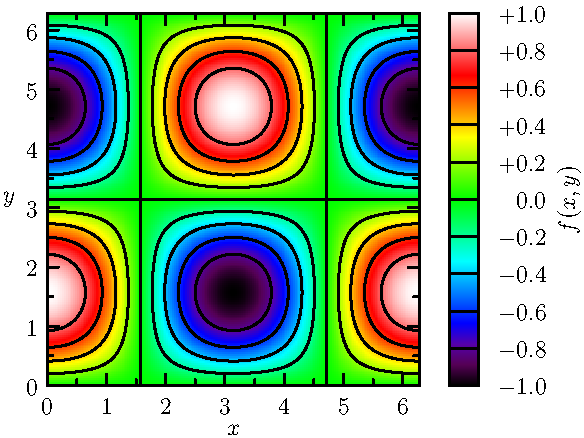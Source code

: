 import graph;
import palette;
import contour;

size(10cm,10cm);

pair a=(0,0);
pair b=(2pi,2pi);

real f(real x, real y) {return cos(x)*sin(y);}

int N=200;
int Divs=10;
int divs=1;

defaultpen(1bp);
pen Tickpen=black;
pen tickpen=gray+0.5*linewidth(currentpen);
pen[] Palette=BWRainbow();

bounds range=image(f,Automatic,a,b,N,Palette);

// Major contours
real[] Cvals=uniform(range.min,range.max,Divs);
draw(contour(f,a,b,Cvals,N,operator --),Tickpen+squarecap+beveljoin);

// Minor contours (if divs > 1)
real[] cvals;
for(int i=0; i < Cvals.length-1; ++i)
  cvals.append(uniform(Cvals[i],Cvals[i+1],divs)[1:divs]);
draw(contour(f,a,b,cvals,N,operator --),tickpen+squarecap+beveljoin);

xaxis("$x$",BottomTop,LeftTicks,above=true);
yaxis("$y$",LeftRight,RightTicks,above=true);

palette("$f(x,y)$",range,point(SE)+(0.5,0),point(NE)+(1,0),Right,Palette,
        PaletteTicks("$%+#0.1f$",N=Divs,n=divs,Tickpen,tickpen));

